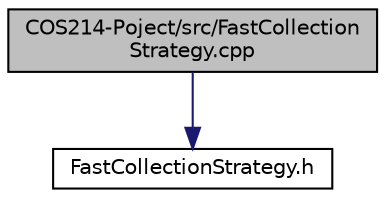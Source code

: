 digraph "COS214-Poject/src/FastCollectionStrategy.cpp"
{
 // LATEX_PDF_SIZE
  edge [fontname="Helvetica",fontsize="10",labelfontname="Helvetica",labelfontsize="10"];
  node [fontname="Helvetica",fontsize="10",shape=record];
  Node1 [label="COS214-Poject/src/FastCollection\lStrategy.cpp",height=0.2,width=0.4,color="black", fillcolor="grey75", style="filled", fontcolor="black",tooltip=" "];
  Node1 -> Node2 [color="midnightblue",fontsize="10",style="solid"];
  Node2 [label="FastCollectionStrategy.h",height=0.2,width=0.4,color="black", fillcolor="white", style="filled",URL="$FastCollectionStrategy_8h.html",tooltip=" "];
}
